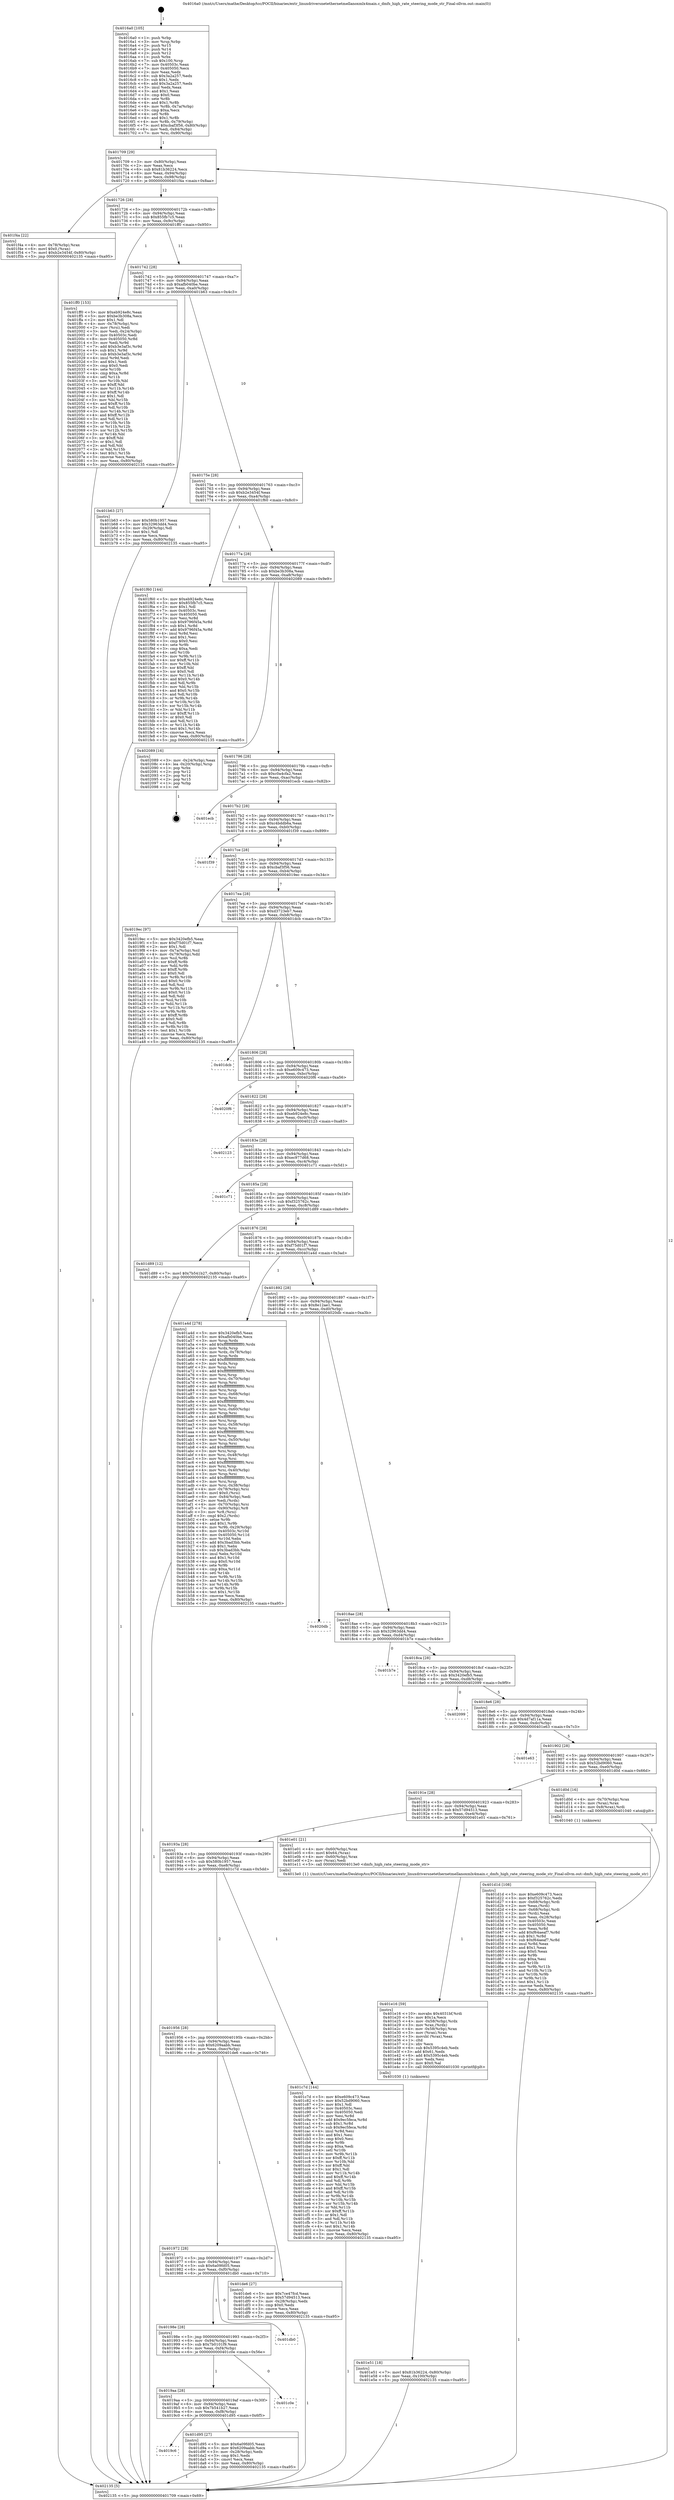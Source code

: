 digraph "0x4016a0" {
  label = "0x4016a0 (/mnt/c/Users/mathe/Desktop/tcc/POCII/binaries/extr_linuxdriversnetethernetmellanoxmlx4main.c_dmfs_high_rate_steering_mode_str_Final-ollvm.out::main(0))"
  labelloc = "t"
  node[shape=record]

  Entry [label="",width=0.3,height=0.3,shape=circle,fillcolor=black,style=filled]
  "0x401709" [label="{
     0x401709 [29]\l
     | [instrs]\l
     &nbsp;&nbsp;0x401709 \<+3\>: mov -0x80(%rbp),%eax\l
     &nbsp;&nbsp;0x40170c \<+2\>: mov %eax,%ecx\l
     &nbsp;&nbsp;0x40170e \<+6\>: sub $0x81b36224,%ecx\l
     &nbsp;&nbsp;0x401714 \<+6\>: mov %eax,-0x94(%rbp)\l
     &nbsp;&nbsp;0x40171a \<+6\>: mov %ecx,-0x98(%rbp)\l
     &nbsp;&nbsp;0x401720 \<+6\>: je 0000000000401f4a \<main+0x8aa\>\l
  }"]
  "0x401f4a" [label="{
     0x401f4a [22]\l
     | [instrs]\l
     &nbsp;&nbsp;0x401f4a \<+4\>: mov -0x78(%rbp),%rax\l
     &nbsp;&nbsp;0x401f4e \<+6\>: movl $0x0,(%rax)\l
     &nbsp;&nbsp;0x401f54 \<+7\>: movl $0xb2e3454f,-0x80(%rbp)\l
     &nbsp;&nbsp;0x401f5b \<+5\>: jmp 0000000000402135 \<main+0xa95\>\l
  }"]
  "0x401726" [label="{
     0x401726 [28]\l
     | [instrs]\l
     &nbsp;&nbsp;0x401726 \<+5\>: jmp 000000000040172b \<main+0x8b\>\l
     &nbsp;&nbsp;0x40172b \<+6\>: mov -0x94(%rbp),%eax\l
     &nbsp;&nbsp;0x401731 \<+5\>: sub $0x855fb7c5,%eax\l
     &nbsp;&nbsp;0x401736 \<+6\>: mov %eax,-0x9c(%rbp)\l
     &nbsp;&nbsp;0x40173c \<+6\>: je 0000000000401ff0 \<main+0x950\>\l
  }"]
  Exit [label="",width=0.3,height=0.3,shape=circle,fillcolor=black,style=filled,peripheries=2]
  "0x401ff0" [label="{
     0x401ff0 [153]\l
     | [instrs]\l
     &nbsp;&nbsp;0x401ff0 \<+5\>: mov $0xeb924e8c,%eax\l
     &nbsp;&nbsp;0x401ff5 \<+5\>: mov $0xbe3b308a,%ecx\l
     &nbsp;&nbsp;0x401ffa \<+2\>: mov $0x1,%dl\l
     &nbsp;&nbsp;0x401ffc \<+4\>: mov -0x78(%rbp),%rsi\l
     &nbsp;&nbsp;0x402000 \<+2\>: mov (%rsi),%edi\l
     &nbsp;&nbsp;0x402002 \<+3\>: mov %edi,-0x24(%rbp)\l
     &nbsp;&nbsp;0x402005 \<+7\>: mov 0x40503c,%edi\l
     &nbsp;&nbsp;0x40200c \<+8\>: mov 0x405050,%r8d\l
     &nbsp;&nbsp;0x402014 \<+3\>: mov %edi,%r9d\l
     &nbsp;&nbsp;0x402017 \<+7\>: add $0xb3e3af3c,%r9d\l
     &nbsp;&nbsp;0x40201e \<+4\>: sub $0x1,%r9d\l
     &nbsp;&nbsp;0x402022 \<+7\>: sub $0xb3e3af3c,%r9d\l
     &nbsp;&nbsp;0x402029 \<+4\>: imul %r9d,%edi\l
     &nbsp;&nbsp;0x40202d \<+3\>: and $0x1,%edi\l
     &nbsp;&nbsp;0x402030 \<+3\>: cmp $0x0,%edi\l
     &nbsp;&nbsp;0x402033 \<+4\>: sete %r10b\l
     &nbsp;&nbsp;0x402037 \<+4\>: cmp $0xa,%r8d\l
     &nbsp;&nbsp;0x40203b \<+4\>: setl %r11b\l
     &nbsp;&nbsp;0x40203f \<+3\>: mov %r10b,%bl\l
     &nbsp;&nbsp;0x402042 \<+3\>: xor $0xff,%bl\l
     &nbsp;&nbsp;0x402045 \<+3\>: mov %r11b,%r14b\l
     &nbsp;&nbsp;0x402048 \<+4\>: xor $0xff,%r14b\l
     &nbsp;&nbsp;0x40204c \<+3\>: xor $0x1,%dl\l
     &nbsp;&nbsp;0x40204f \<+3\>: mov %bl,%r15b\l
     &nbsp;&nbsp;0x402052 \<+4\>: and $0xff,%r15b\l
     &nbsp;&nbsp;0x402056 \<+3\>: and %dl,%r10b\l
     &nbsp;&nbsp;0x402059 \<+3\>: mov %r14b,%r12b\l
     &nbsp;&nbsp;0x40205c \<+4\>: and $0xff,%r12b\l
     &nbsp;&nbsp;0x402060 \<+3\>: and %dl,%r11b\l
     &nbsp;&nbsp;0x402063 \<+3\>: or %r10b,%r15b\l
     &nbsp;&nbsp;0x402066 \<+3\>: or %r11b,%r12b\l
     &nbsp;&nbsp;0x402069 \<+3\>: xor %r12b,%r15b\l
     &nbsp;&nbsp;0x40206c \<+3\>: or %r14b,%bl\l
     &nbsp;&nbsp;0x40206f \<+3\>: xor $0xff,%bl\l
     &nbsp;&nbsp;0x402072 \<+3\>: or $0x1,%dl\l
     &nbsp;&nbsp;0x402075 \<+2\>: and %dl,%bl\l
     &nbsp;&nbsp;0x402077 \<+3\>: or %bl,%r15b\l
     &nbsp;&nbsp;0x40207a \<+4\>: test $0x1,%r15b\l
     &nbsp;&nbsp;0x40207e \<+3\>: cmovne %ecx,%eax\l
     &nbsp;&nbsp;0x402081 \<+3\>: mov %eax,-0x80(%rbp)\l
     &nbsp;&nbsp;0x402084 \<+5\>: jmp 0000000000402135 \<main+0xa95\>\l
  }"]
  "0x401742" [label="{
     0x401742 [28]\l
     | [instrs]\l
     &nbsp;&nbsp;0x401742 \<+5\>: jmp 0000000000401747 \<main+0xa7\>\l
     &nbsp;&nbsp;0x401747 \<+6\>: mov -0x94(%rbp),%eax\l
     &nbsp;&nbsp;0x40174d \<+5\>: sub $0xafb040be,%eax\l
     &nbsp;&nbsp;0x401752 \<+6\>: mov %eax,-0xa0(%rbp)\l
     &nbsp;&nbsp;0x401758 \<+6\>: je 0000000000401b63 \<main+0x4c3\>\l
  }"]
  "0x401e51" [label="{
     0x401e51 [18]\l
     | [instrs]\l
     &nbsp;&nbsp;0x401e51 \<+7\>: movl $0x81b36224,-0x80(%rbp)\l
     &nbsp;&nbsp;0x401e58 \<+6\>: mov %eax,-0x100(%rbp)\l
     &nbsp;&nbsp;0x401e5e \<+5\>: jmp 0000000000402135 \<main+0xa95\>\l
  }"]
  "0x401b63" [label="{
     0x401b63 [27]\l
     | [instrs]\l
     &nbsp;&nbsp;0x401b63 \<+5\>: mov $0x580b1957,%eax\l
     &nbsp;&nbsp;0x401b68 \<+5\>: mov $0x32963dd4,%ecx\l
     &nbsp;&nbsp;0x401b6d \<+3\>: mov -0x29(%rbp),%dl\l
     &nbsp;&nbsp;0x401b70 \<+3\>: test $0x1,%dl\l
     &nbsp;&nbsp;0x401b73 \<+3\>: cmovne %ecx,%eax\l
     &nbsp;&nbsp;0x401b76 \<+3\>: mov %eax,-0x80(%rbp)\l
     &nbsp;&nbsp;0x401b79 \<+5\>: jmp 0000000000402135 \<main+0xa95\>\l
  }"]
  "0x40175e" [label="{
     0x40175e [28]\l
     | [instrs]\l
     &nbsp;&nbsp;0x40175e \<+5\>: jmp 0000000000401763 \<main+0xc3\>\l
     &nbsp;&nbsp;0x401763 \<+6\>: mov -0x94(%rbp),%eax\l
     &nbsp;&nbsp;0x401769 \<+5\>: sub $0xb2e3454f,%eax\l
     &nbsp;&nbsp;0x40176e \<+6\>: mov %eax,-0xa4(%rbp)\l
     &nbsp;&nbsp;0x401774 \<+6\>: je 0000000000401f60 \<main+0x8c0\>\l
  }"]
  "0x401e16" [label="{
     0x401e16 [59]\l
     | [instrs]\l
     &nbsp;&nbsp;0x401e16 \<+10\>: movabs $0x4031bf,%rdi\l
     &nbsp;&nbsp;0x401e20 \<+5\>: mov $0x1a,%ecx\l
     &nbsp;&nbsp;0x401e25 \<+4\>: mov -0x58(%rbp),%rdx\l
     &nbsp;&nbsp;0x401e29 \<+3\>: mov %rax,(%rdx)\l
     &nbsp;&nbsp;0x401e2c \<+4\>: mov -0x58(%rbp),%rax\l
     &nbsp;&nbsp;0x401e30 \<+3\>: mov (%rax),%rax\l
     &nbsp;&nbsp;0x401e33 \<+3\>: movsbl (%rax),%eax\l
     &nbsp;&nbsp;0x401e36 \<+1\>: cltd\l
     &nbsp;&nbsp;0x401e37 \<+2\>: idiv %ecx\l
     &nbsp;&nbsp;0x401e39 \<+6\>: sub $0x5395c4eb,%edx\l
     &nbsp;&nbsp;0x401e3f \<+3\>: add $0x61,%edx\l
     &nbsp;&nbsp;0x401e42 \<+6\>: add $0x5395c4eb,%edx\l
     &nbsp;&nbsp;0x401e48 \<+2\>: mov %edx,%esi\l
     &nbsp;&nbsp;0x401e4a \<+2\>: mov $0x0,%al\l
     &nbsp;&nbsp;0x401e4c \<+5\>: call 0000000000401030 \<printf@plt\>\l
     | [calls]\l
     &nbsp;&nbsp;0x401030 \{1\} (unknown)\l
  }"]
  "0x401f60" [label="{
     0x401f60 [144]\l
     | [instrs]\l
     &nbsp;&nbsp;0x401f60 \<+5\>: mov $0xeb924e8c,%eax\l
     &nbsp;&nbsp;0x401f65 \<+5\>: mov $0x855fb7c5,%ecx\l
     &nbsp;&nbsp;0x401f6a \<+2\>: mov $0x1,%dl\l
     &nbsp;&nbsp;0x401f6c \<+7\>: mov 0x40503c,%esi\l
     &nbsp;&nbsp;0x401f73 \<+7\>: mov 0x405050,%edi\l
     &nbsp;&nbsp;0x401f7a \<+3\>: mov %esi,%r8d\l
     &nbsp;&nbsp;0x401f7d \<+7\>: sub $0x9796f45a,%r8d\l
     &nbsp;&nbsp;0x401f84 \<+4\>: sub $0x1,%r8d\l
     &nbsp;&nbsp;0x401f88 \<+7\>: add $0x9796f45a,%r8d\l
     &nbsp;&nbsp;0x401f8f \<+4\>: imul %r8d,%esi\l
     &nbsp;&nbsp;0x401f93 \<+3\>: and $0x1,%esi\l
     &nbsp;&nbsp;0x401f96 \<+3\>: cmp $0x0,%esi\l
     &nbsp;&nbsp;0x401f99 \<+4\>: sete %r9b\l
     &nbsp;&nbsp;0x401f9d \<+3\>: cmp $0xa,%edi\l
     &nbsp;&nbsp;0x401fa0 \<+4\>: setl %r10b\l
     &nbsp;&nbsp;0x401fa4 \<+3\>: mov %r9b,%r11b\l
     &nbsp;&nbsp;0x401fa7 \<+4\>: xor $0xff,%r11b\l
     &nbsp;&nbsp;0x401fab \<+3\>: mov %r10b,%bl\l
     &nbsp;&nbsp;0x401fae \<+3\>: xor $0xff,%bl\l
     &nbsp;&nbsp;0x401fb1 \<+3\>: xor $0x0,%dl\l
     &nbsp;&nbsp;0x401fb4 \<+3\>: mov %r11b,%r14b\l
     &nbsp;&nbsp;0x401fb7 \<+4\>: and $0x0,%r14b\l
     &nbsp;&nbsp;0x401fbb \<+3\>: and %dl,%r9b\l
     &nbsp;&nbsp;0x401fbe \<+3\>: mov %bl,%r15b\l
     &nbsp;&nbsp;0x401fc1 \<+4\>: and $0x0,%r15b\l
     &nbsp;&nbsp;0x401fc5 \<+3\>: and %dl,%r10b\l
     &nbsp;&nbsp;0x401fc8 \<+3\>: or %r9b,%r14b\l
     &nbsp;&nbsp;0x401fcb \<+3\>: or %r10b,%r15b\l
     &nbsp;&nbsp;0x401fce \<+3\>: xor %r15b,%r14b\l
     &nbsp;&nbsp;0x401fd1 \<+3\>: or %bl,%r11b\l
     &nbsp;&nbsp;0x401fd4 \<+4\>: xor $0xff,%r11b\l
     &nbsp;&nbsp;0x401fd8 \<+3\>: or $0x0,%dl\l
     &nbsp;&nbsp;0x401fdb \<+3\>: and %dl,%r11b\l
     &nbsp;&nbsp;0x401fde \<+3\>: or %r11b,%r14b\l
     &nbsp;&nbsp;0x401fe1 \<+4\>: test $0x1,%r14b\l
     &nbsp;&nbsp;0x401fe5 \<+3\>: cmovne %ecx,%eax\l
     &nbsp;&nbsp;0x401fe8 \<+3\>: mov %eax,-0x80(%rbp)\l
     &nbsp;&nbsp;0x401feb \<+5\>: jmp 0000000000402135 \<main+0xa95\>\l
  }"]
  "0x40177a" [label="{
     0x40177a [28]\l
     | [instrs]\l
     &nbsp;&nbsp;0x40177a \<+5\>: jmp 000000000040177f \<main+0xdf\>\l
     &nbsp;&nbsp;0x40177f \<+6\>: mov -0x94(%rbp),%eax\l
     &nbsp;&nbsp;0x401785 \<+5\>: sub $0xbe3b308a,%eax\l
     &nbsp;&nbsp;0x40178a \<+6\>: mov %eax,-0xa8(%rbp)\l
     &nbsp;&nbsp;0x401790 \<+6\>: je 0000000000402089 \<main+0x9e9\>\l
  }"]
  "0x4019c6" [label="{
     0x4019c6\l
  }", style=dashed]
  "0x402089" [label="{
     0x402089 [16]\l
     | [instrs]\l
     &nbsp;&nbsp;0x402089 \<+3\>: mov -0x24(%rbp),%eax\l
     &nbsp;&nbsp;0x40208c \<+4\>: lea -0x20(%rbp),%rsp\l
     &nbsp;&nbsp;0x402090 \<+1\>: pop %rbx\l
     &nbsp;&nbsp;0x402091 \<+2\>: pop %r12\l
     &nbsp;&nbsp;0x402093 \<+2\>: pop %r14\l
     &nbsp;&nbsp;0x402095 \<+2\>: pop %r15\l
     &nbsp;&nbsp;0x402097 \<+1\>: pop %rbp\l
     &nbsp;&nbsp;0x402098 \<+1\>: ret\l
  }"]
  "0x401796" [label="{
     0x401796 [28]\l
     | [instrs]\l
     &nbsp;&nbsp;0x401796 \<+5\>: jmp 000000000040179b \<main+0xfb\>\l
     &nbsp;&nbsp;0x40179b \<+6\>: mov -0x94(%rbp),%eax\l
     &nbsp;&nbsp;0x4017a1 \<+5\>: sub $0xc0a4cfa2,%eax\l
     &nbsp;&nbsp;0x4017a6 \<+6\>: mov %eax,-0xac(%rbp)\l
     &nbsp;&nbsp;0x4017ac \<+6\>: je 0000000000401ecb \<main+0x82b\>\l
  }"]
  "0x401d95" [label="{
     0x401d95 [27]\l
     | [instrs]\l
     &nbsp;&nbsp;0x401d95 \<+5\>: mov $0x6a09fd05,%eax\l
     &nbsp;&nbsp;0x401d9a \<+5\>: mov $0x6209aabb,%ecx\l
     &nbsp;&nbsp;0x401d9f \<+3\>: mov -0x28(%rbp),%edx\l
     &nbsp;&nbsp;0x401da2 \<+3\>: cmp $0x1,%edx\l
     &nbsp;&nbsp;0x401da5 \<+3\>: cmovl %ecx,%eax\l
     &nbsp;&nbsp;0x401da8 \<+3\>: mov %eax,-0x80(%rbp)\l
     &nbsp;&nbsp;0x401dab \<+5\>: jmp 0000000000402135 \<main+0xa95\>\l
  }"]
  "0x401ecb" [label="{
     0x401ecb\l
  }", style=dashed]
  "0x4017b2" [label="{
     0x4017b2 [28]\l
     | [instrs]\l
     &nbsp;&nbsp;0x4017b2 \<+5\>: jmp 00000000004017b7 \<main+0x117\>\l
     &nbsp;&nbsp;0x4017b7 \<+6\>: mov -0x94(%rbp),%eax\l
     &nbsp;&nbsp;0x4017bd \<+5\>: sub $0xc4bddb6a,%eax\l
     &nbsp;&nbsp;0x4017c2 \<+6\>: mov %eax,-0xb0(%rbp)\l
     &nbsp;&nbsp;0x4017c8 \<+6\>: je 0000000000401f39 \<main+0x899\>\l
  }"]
  "0x4019aa" [label="{
     0x4019aa [28]\l
     | [instrs]\l
     &nbsp;&nbsp;0x4019aa \<+5\>: jmp 00000000004019af \<main+0x30f\>\l
     &nbsp;&nbsp;0x4019af \<+6\>: mov -0x94(%rbp),%eax\l
     &nbsp;&nbsp;0x4019b5 \<+5\>: sub $0x7b541b27,%eax\l
     &nbsp;&nbsp;0x4019ba \<+6\>: mov %eax,-0xf8(%rbp)\l
     &nbsp;&nbsp;0x4019c0 \<+6\>: je 0000000000401d95 \<main+0x6f5\>\l
  }"]
  "0x401f39" [label="{
     0x401f39\l
  }", style=dashed]
  "0x4017ce" [label="{
     0x4017ce [28]\l
     | [instrs]\l
     &nbsp;&nbsp;0x4017ce \<+5\>: jmp 00000000004017d3 \<main+0x133\>\l
     &nbsp;&nbsp;0x4017d3 \<+6\>: mov -0x94(%rbp),%eax\l
     &nbsp;&nbsp;0x4017d9 \<+5\>: sub $0xcbaf3f56,%eax\l
     &nbsp;&nbsp;0x4017de \<+6\>: mov %eax,-0xb4(%rbp)\l
     &nbsp;&nbsp;0x4017e4 \<+6\>: je 00000000004019ec \<main+0x34c\>\l
  }"]
  "0x401c0e" [label="{
     0x401c0e\l
  }", style=dashed]
  "0x4019ec" [label="{
     0x4019ec [97]\l
     | [instrs]\l
     &nbsp;&nbsp;0x4019ec \<+5\>: mov $0x3420efb5,%eax\l
     &nbsp;&nbsp;0x4019f1 \<+5\>: mov $0xf75d01f7,%ecx\l
     &nbsp;&nbsp;0x4019f6 \<+2\>: mov $0x1,%dl\l
     &nbsp;&nbsp;0x4019f8 \<+4\>: mov -0x7a(%rbp),%sil\l
     &nbsp;&nbsp;0x4019fc \<+4\>: mov -0x79(%rbp),%dil\l
     &nbsp;&nbsp;0x401a00 \<+3\>: mov %sil,%r8b\l
     &nbsp;&nbsp;0x401a03 \<+4\>: xor $0xff,%r8b\l
     &nbsp;&nbsp;0x401a07 \<+3\>: mov %dil,%r9b\l
     &nbsp;&nbsp;0x401a0a \<+4\>: xor $0xff,%r9b\l
     &nbsp;&nbsp;0x401a0e \<+3\>: xor $0x0,%dl\l
     &nbsp;&nbsp;0x401a11 \<+3\>: mov %r8b,%r10b\l
     &nbsp;&nbsp;0x401a14 \<+4\>: and $0x0,%r10b\l
     &nbsp;&nbsp;0x401a18 \<+3\>: and %dl,%sil\l
     &nbsp;&nbsp;0x401a1b \<+3\>: mov %r9b,%r11b\l
     &nbsp;&nbsp;0x401a1e \<+4\>: and $0x0,%r11b\l
     &nbsp;&nbsp;0x401a22 \<+3\>: and %dl,%dil\l
     &nbsp;&nbsp;0x401a25 \<+3\>: or %sil,%r10b\l
     &nbsp;&nbsp;0x401a28 \<+3\>: or %dil,%r11b\l
     &nbsp;&nbsp;0x401a2b \<+3\>: xor %r11b,%r10b\l
     &nbsp;&nbsp;0x401a2e \<+3\>: or %r9b,%r8b\l
     &nbsp;&nbsp;0x401a31 \<+4\>: xor $0xff,%r8b\l
     &nbsp;&nbsp;0x401a35 \<+3\>: or $0x0,%dl\l
     &nbsp;&nbsp;0x401a38 \<+3\>: and %dl,%r8b\l
     &nbsp;&nbsp;0x401a3b \<+3\>: or %r8b,%r10b\l
     &nbsp;&nbsp;0x401a3e \<+4\>: test $0x1,%r10b\l
     &nbsp;&nbsp;0x401a42 \<+3\>: cmovne %ecx,%eax\l
     &nbsp;&nbsp;0x401a45 \<+3\>: mov %eax,-0x80(%rbp)\l
     &nbsp;&nbsp;0x401a48 \<+5\>: jmp 0000000000402135 \<main+0xa95\>\l
  }"]
  "0x4017ea" [label="{
     0x4017ea [28]\l
     | [instrs]\l
     &nbsp;&nbsp;0x4017ea \<+5\>: jmp 00000000004017ef \<main+0x14f\>\l
     &nbsp;&nbsp;0x4017ef \<+6\>: mov -0x94(%rbp),%eax\l
     &nbsp;&nbsp;0x4017f5 \<+5\>: sub $0xd3723eb7,%eax\l
     &nbsp;&nbsp;0x4017fa \<+6\>: mov %eax,-0xb8(%rbp)\l
     &nbsp;&nbsp;0x401800 \<+6\>: je 0000000000401dcb \<main+0x72b\>\l
  }"]
  "0x402135" [label="{
     0x402135 [5]\l
     | [instrs]\l
     &nbsp;&nbsp;0x402135 \<+5\>: jmp 0000000000401709 \<main+0x69\>\l
  }"]
  "0x4016a0" [label="{
     0x4016a0 [105]\l
     | [instrs]\l
     &nbsp;&nbsp;0x4016a0 \<+1\>: push %rbp\l
     &nbsp;&nbsp;0x4016a1 \<+3\>: mov %rsp,%rbp\l
     &nbsp;&nbsp;0x4016a4 \<+2\>: push %r15\l
     &nbsp;&nbsp;0x4016a6 \<+2\>: push %r14\l
     &nbsp;&nbsp;0x4016a8 \<+2\>: push %r12\l
     &nbsp;&nbsp;0x4016aa \<+1\>: push %rbx\l
     &nbsp;&nbsp;0x4016ab \<+7\>: sub $0x100,%rsp\l
     &nbsp;&nbsp;0x4016b2 \<+7\>: mov 0x40503c,%eax\l
     &nbsp;&nbsp;0x4016b9 \<+7\>: mov 0x405050,%ecx\l
     &nbsp;&nbsp;0x4016c0 \<+2\>: mov %eax,%edx\l
     &nbsp;&nbsp;0x4016c2 \<+6\>: sub $0x3a2a257,%edx\l
     &nbsp;&nbsp;0x4016c8 \<+3\>: sub $0x1,%edx\l
     &nbsp;&nbsp;0x4016cb \<+6\>: add $0x3a2a257,%edx\l
     &nbsp;&nbsp;0x4016d1 \<+3\>: imul %edx,%eax\l
     &nbsp;&nbsp;0x4016d4 \<+3\>: and $0x1,%eax\l
     &nbsp;&nbsp;0x4016d7 \<+3\>: cmp $0x0,%eax\l
     &nbsp;&nbsp;0x4016da \<+4\>: sete %r8b\l
     &nbsp;&nbsp;0x4016de \<+4\>: and $0x1,%r8b\l
     &nbsp;&nbsp;0x4016e2 \<+4\>: mov %r8b,-0x7a(%rbp)\l
     &nbsp;&nbsp;0x4016e6 \<+3\>: cmp $0xa,%ecx\l
     &nbsp;&nbsp;0x4016e9 \<+4\>: setl %r8b\l
     &nbsp;&nbsp;0x4016ed \<+4\>: and $0x1,%r8b\l
     &nbsp;&nbsp;0x4016f1 \<+4\>: mov %r8b,-0x79(%rbp)\l
     &nbsp;&nbsp;0x4016f5 \<+7\>: movl $0xcbaf3f56,-0x80(%rbp)\l
     &nbsp;&nbsp;0x4016fc \<+6\>: mov %edi,-0x84(%rbp)\l
     &nbsp;&nbsp;0x401702 \<+7\>: mov %rsi,-0x90(%rbp)\l
  }"]
  "0x40198e" [label="{
     0x40198e [28]\l
     | [instrs]\l
     &nbsp;&nbsp;0x40198e \<+5\>: jmp 0000000000401993 \<main+0x2f3\>\l
     &nbsp;&nbsp;0x401993 \<+6\>: mov -0x94(%rbp),%eax\l
     &nbsp;&nbsp;0x401999 \<+5\>: sub $0x7b0101f9,%eax\l
     &nbsp;&nbsp;0x40199e \<+6\>: mov %eax,-0xf4(%rbp)\l
     &nbsp;&nbsp;0x4019a4 \<+6\>: je 0000000000401c0e \<main+0x56e\>\l
  }"]
  "0x401dcb" [label="{
     0x401dcb\l
  }", style=dashed]
  "0x401806" [label="{
     0x401806 [28]\l
     | [instrs]\l
     &nbsp;&nbsp;0x401806 \<+5\>: jmp 000000000040180b \<main+0x16b\>\l
     &nbsp;&nbsp;0x40180b \<+6\>: mov -0x94(%rbp),%eax\l
     &nbsp;&nbsp;0x401811 \<+5\>: sub $0xe609c473,%eax\l
     &nbsp;&nbsp;0x401816 \<+6\>: mov %eax,-0xbc(%rbp)\l
     &nbsp;&nbsp;0x40181c \<+6\>: je 00000000004020f6 \<main+0xa56\>\l
  }"]
  "0x401db0" [label="{
     0x401db0\l
  }", style=dashed]
  "0x4020f6" [label="{
     0x4020f6\l
  }", style=dashed]
  "0x401822" [label="{
     0x401822 [28]\l
     | [instrs]\l
     &nbsp;&nbsp;0x401822 \<+5\>: jmp 0000000000401827 \<main+0x187\>\l
     &nbsp;&nbsp;0x401827 \<+6\>: mov -0x94(%rbp),%eax\l
     &nbsp;&nbsp;0x40182d \<+5\>: sub $0xeb924e8c,%eax\l
     &nbsp;&nbsp;0x401832 \<+6\>: mov %eax,-0xc0(%rbp)\l
     &nbsp;&nbsp;0x401838 \<+6\>: je 0000000000402123 \<main+0xa83\>\l
  }"]
  "0x401972" [label="{
     0x401972 [28]\l
     | [instrs]\l
     &nbsp;&nbsp;0x401972 \<+5\>: jmp 0000000000401977 \<main+0x2d7\>\l
     &nbsp;&nbsp;0x401977 \<+6\>: mov -0x94(%rbp),%eax\l
     &nbsp;&nbsp;0x40197d \<+5\>: sub $0x6a09fd05,%eax\l
     &nbsp;&nbsp;0x401982 \<+6\>: mov %eax,-0xf0(%rbp)\l
     &nbsp;&nbsp;0x401988 \<+6\>: je 0000000000401db0 \<main+0x710\>\l
  }"]
  "0x402123" [label="{
     0x402123\l
  }", style=dashed]
  "0x40183e" [label="{
     0x40183e [28]\l
     | [instrs]\l
     &nbsp;&nbsp;0x40183e \<+5\>: jmp 0000000000401843 \<main+0x1a3\>\l
     &nbsp;&nbsp;0x401843 \<+6\>: mov -0x94(%rbp),%eax\l
     &nbsp;&nbsp;0x401849 \<+5\>: sub $0xec977d68,%eax\l
     &nbsp;&nbsp;0x40184e \<+6\>: mov %eax,-0xc4(%rbp)\l
     &nbsp;&nbsp;0x401854 \<+6\>: je 0000000000401c71 \<main+0x5d1\>\l
  }"]
  "0x401de6" [label="{
     0x401de6 [27]\l
     | [instrs]\l
     &nbsp;&nbsp;0x401de6 \<+5\>: mov $0x7ce47fcd,%eax\l
     &nbsp;&nbsp;0x401deb \<+5\>: mov $0x57d94513,%ecx\l
     &nbsp;&nbsp;0x401df0 \<+3\>: mov -0x28(%rbp),%edx\l
     &nbsp;&nbsp;0x401df3 \<+3\>: cmp $0x0,%edx\l
     &nbsp;&nbsp;0x401df6 \<+3\>: cmove %ecx,%eax\l
     &nbsp;&nbsp;0x401df9 \<+3\>: mov %eax,-0x80(%rbp)\l
     &nbsp;&nbsp;0x401dfc \<+5\>: jmp 0000000000402135 \<main+0xa95\>\l
  }"]
  "0x401c71" [label="{
     0x401c71\l
  }", style=dashed]
  "0x40185a" [label="{
     0x40185a [28]\l
     | [instrs]\l
     &nbsp;&nbsp;0x40185a \<+5\>: jmp 000000000040185f \<main+0x1bf\>\l
     &nbsp;&nbsp;0x40185f \<+6\>: mov -0x94(%rbp),%eax\l
     &nbsp;&nbsp;0x401865 \<+5\>: sub $0xf325762c,%eax\l
     &nbsp;&nbsp;0x40186a \<+6\>: mov %eax,-0xc8(%rbp)\l
     &nbsp;&nbsp;0x401870 \<+6\>: je 0000000000401d89 \<main+0x6e9\>\l
  }"]
  "0x401d1d" [label="{
     0x401d1d [108]\l
     | [instrs]\l
     &nbsp;&nbsp;0x401d1d \<+5\>: mov $0xe609c473,%ecx\l
     &nbsp;&nbsp;0x401d22 \<+5\>: mov $0xf325762c,%edx\l
     &nbsp;&nbsp;0x401d27 \<+4\>: mov -0x68(%rbp),%rdi\l
     &nbsp;&nbsp;0x401d2b \<+2\>: mov %eax,(%rdi)\l
     &nbsp;&nbsp;0x401d2d \<+4\>: mov -0x68(%rbp),%rdi\l
     &nbsp;&nbsp;0x401d31 \<+2\>: mov (%rdi),%eax\l
     &nbsp;&nbsp;0x401d33 \<+3\>: mov %eax,-0x28(%rbp)\l
     &nbsp;&nbsp;0x401d36 \<+7\>: mov 0x40503c,%eax\l
     &nbsp;&nbsp;0x401d3d \<+7\>: mov 0x405050,%esi\l
     &nbsp;&nbsp;0x401d44 \<+3\>: mov %eax,%r8d\l
     &nbsp;&nbsp;0x401d47 \<+7\>: add $0xf64aeaf7,%r8d\l
     &nbsp;&nbsp;0x401d4e \<+4\>: sub $0x1,%r8d\l
     &nbsp;&nbsp;0x401d52 \<+7\>: sub $0xf64aeaf7,%r8d\l
     &nbsp;&nbsp;0x401d59 \<+4\>: imul %r8d,%eax\l
     &nbsp;&nbsp;0x401d5d \<+3\>: and $0x1,%eax\l
     &nbsp;&nbsp;0x401d60 \<+3\>: cmp $0x0,%eax\l
     &nbsp;&nbsp;0x401d63 \<+4\>: sete %r9b\l
     &nbsp;&nbsp;0x401d67 \<+3\>: cmp $0xa,%esi\l
     &nbsp;&nbsp;0x401d6a \<+4\>: setl %r10b\l
     &nbsp;&nbsp;0x401d6e \<+3\>: mov %r9b,%r11b\l
     &nbsp;&nbsp;0x401d71 \<+3\>: and %r10b,%r11b\l
     &nbsp;&nbsp;0x401d74 \<+3\>: xor %r10b,%r9b\l
     &nbsp;&nbsp;0x401d77 \<+3\>: or %r9b,%r11b\l
     &nbsp;&nbsp;0x401d7a \<+4\>: test $0x1,%r11b\l
     &nbsp;&nbsp;0x401d7e \<+3\>: cmovne %edx,%ecx\l
     &nbsp;&nbsp;0x401d81 \<+3\>: mov %ecx,-0x80(%rbp)\l
     &nbsp;&nbsp;0x401d84 \<+5\>: jmp 0000000000402135 \<main+0xa95\>\l
  }"]
  "0x401d89" [label="{
     0x401d89 [12]\l
     | [instrs]\l
     &nbsp;&nbsp;0x401d89 \<+7\>: movl $0x7b541b27,-0x80(%rbp)\l
     &nbsp;&nbsp;0x401d90 \<+5\>: jmp 0000000000402135 \<main+0xa95\>\l
  }"]
  "0x401876" [label="{
     0x401876 [28]\l
     | [instrs]\l
     &nbsp;&nbsp;0x401876 \<+5\>: jmp 000000000040187b \<main+0x1db\>\l
     &nbsp;&nbsp;0x40187b \<+6\>: mov -0x94(%rbp),%eax\l
     &nbsp;&nbsp;0x401881 \<+5\>: sub $0xf75d01f7,%eax\l
     &nbsp;&nbsp;0x401886 \<+6\>: mov %eax,-0xcc(%rbp)\l
     &nbsp;&nbsp;0x40188c \<+6\>: je 0000000000401a4d \<main+0x3ad\>\l
  }"]
  "0x401956" [label="{
     0x401956 [28]\l
     | [instrs]\l
     &nbsp;&nbsp;0x401956 \<+5\>: jmp 000000000040195b \<main+0x2bb\>\l
     &nbsp;&nbsp;0x40195b \<+6\>: mov -0x94(%rbp),%eax\l
     &nbsp;&nbsp;0x401961 \<+5\>: sub $0x6209aabb,%eax\l
     &nbsp;&nbsp;0x401966 \<+6\>: mov %eax,-0xec(%rbp)\l
     &nbsp;&nbsp;0x40196c \<+6\>: je 0000000000401de6 \<main+0x746\>\l
  }"]
  "0x401a4d" [label="{
     0x401a4d [278]\l
     | [instrs]\l
     &nbsp;&nbsp;0x401a4d \<+5\>: mov $0x3420efb5,%eax\l
     &nbsp;&nbsp;0x401a52 \<+5\>: mov $0xafb040be,%ecx\l
     &nbsp;&nbsp;0x401a57 \<+3\>: mov %rsp,%rdx\l
     &nbsp;&nbsp;0x401a5a \<+4\>: add $0xfffffffffffffff0,%rdx\l
     &nbsp;&nbsp;0x401a5e \<+3\>: mov %rdx,%rsp\l
     &nbsp;&nbsp;0x401a61 \<+4\>: mov %rdx,-0x78(%rbp)\l
     &nbsp;&nbsp;0x401a65 \<+3\>: mov %rsp,%rdx\l
     &nbsp;&nbsp;0x401a68 \<+4\>: add $0xfffffffffffffff0,%rdx\l
     &nbsp;&nbsp;0x401a6c \<+3\>: mov %rdx,%rsp\l
     &nbsp;&nbsp;0x401a6f \<+3\>: mov %rsp,%rsi\l
     &nbsp;&nbsp;0x401a72 \<+4\>: add $0xfffffffffffffff0,%rsi\l
     &nbsp;&nbsp;0x401a76 \<+3\>: mov %rsi,%rsp\l
     &nbsp;&nbsp;0x401a79 \<+4\>: mov %rsi,-0x70(%rbp)\l
     &nbsp;&nbsp;0x401a7d \<+3\>: mov %rsp,%rsi\l
     &nbsp;&nbsp;0x401a80 \<+4\>: add $0xfffffffffffffff0,%rsi\l
     &nbsp;&nbsp;0x401a84 \<+3\>: mov %rsi,%rsp\l
     &nbsp;&nbsp;0x401a87 \<+4\>: mov %rsi,-0x68(%rbp)\l
     &nbsp;&nbsp;0x401a8b \<+3\>: mov %rsp,%rsi\l
     &nbsp;&nbsp;0x401a8e \<+4\>: add $0xfffffffffffffff0,%rsi\l
     &nbsp;&nbsp;0x401a92 \<+3\>: mov %rsi,%rsp\l
     &nbsp;&nbsp;0x401a95 \<+4\>: mov %rsi,-0x60(%rbp)\l
     &nbsp;&nbsp;0x401a99 \<+3\>: mov %rsp,%rsi\l
     &nbsp;&nbsp;0x401a9c \<+4\>: add $0xfffffffffffffff0,%rsi\l
     &nbsp;&nbsp;0x401aa0 \<+3\>: mov %rsi,%rsp\l
     &nbsp;&nbsp;0x401aa3 \<+4\>: mov %rsi,-0x58(%rbp)\l
     &nbsp;&nbsp;0x401aa7 \<+3\>: mov %rsp,%rsi\l
     &nbsp;&nbsp;0x401aaa \<+4\>: add $0xfffffffffffffff0,%rsi\l
     &nbsp;&nbsp;0x401aae \<+3\>: mov %rsi,%rsp\l
     &nbsp;&nbsp;0x401ab1 \<+4\>: mov %rsi,-0x50(%rbp)\l
     &nbsp;&nbsp;0x401ab5 \<+3\>: mov %rsp,%rsi\l
     &nbsp;&nbsp;0x401ab8 \<+4\>: add $0xfffffffffffffff0,%rsi\l
     &nbsp;&nbsp;0x401abc \<+3\>: mov %rsi,%rsp\l
     &nbsp;&nbsp;0x401abf \<+4\>: mov %rsi,-0x48(%rbp)\l
     &nbsp;&nbsp;0x401ac3 \<+3\>: mov %rsp,%rsi\l
     &nbsp;&nbsp;0x401ac6 \<+4\>: add $0xfffffffffffffff0,%rsi\l
     &nbsp;&nbsp;0x401aca \<+3\>: mov %rsi,%rsp\l
     &nbsp;&nbsp;0x401acd \<+4\>: mov %rsi,-0x40(%rbp)\l
     &nbsp;&nbsp;0x401ad1 \<+3\>: mov %rsp,%rsi\l
     &nbsp;&nbsp;0x401ad4 \<+4\>: add $0xfffffffffffffff0,%rsi\l
     &nbsp;&nbsp;0x401ad8 \<+3\>: mov %rsi,%rsp\l
     &nbsp;&nbsp;0x401adb \<+4\>: mov %rsi,-0x38(%rbp)\l
     &nbsp;&nbsp;0x401adf \<+4\>: mov -0x78(%rbp),%rsi\l
     &nbsp;&nbsp;0x401ae3 \<+6\>: movl $0x0,(%rsi)\l
     &nbsp;&nbsp;0x401ae9 \<+6\>: mov -0x84(%rbp),%edi\l
     &nbsp;&nbsp;0x401aef \<+2\>: mov %edi,(%rdx)\l
     &nbsp;&nbsp;0x401af1 \<+4\>: mov -0x70(%rbp),%rsi\l
     &nbsp;&nbsp;0x401af5 \<+7\>: mov -0x90(%rbp),%r8\l
     &nbsp;&nbsp;0x401afc \<+3\>: mov %r8,(%rsi)\l
     &nbsp;&nbsp;0x401aff \<+3\>: cmpl $0x2,(%rdx)\l
     &nbsp;&nbsp;0x401b02 \<+4\>: setne %r9b\l
     &nbsp;&nbsp;0x401b06 \<+4\>: and $0x1,%r9b\l
     &nbsp;&nbsp;0x401b0a \<+4\>: mov %r9b,-0x29(%rbp)\l
     &nbsp;&nbsp;0x401b0e \<+8\>: mov 0x40503c,%r10d\l
     &nbsp;&nbsp;0x401b16 \<+8\>: mov 0x405050,%r11d\l
     &nbsp;&nbsp;0x401b1e \<+3\>: mov %r10d,%ebx\l
     &nbsp;&nbsp;0x401b21 \<+6\>: add $0x3bad3bb,%ebx\l
     &nbsp;&nbsp;0x401b27 \<+3\>: sub $0x1,%ebx\l
     &nbsp;&nbsp;0x401b2a \<+6\>: sub $0x3bad3bb,%ebx\l
     &nbsp;&nbsp;0x401b30 \<+4\>: imul %ebx,%r10d\l
     &nbsp;&nbsp;0x401b34 \<+4\>: and $0x1,%r10d\l
     &nbsp;&nbsp;0x401b38 \<+4\>: cmp $0x0,%r10d\l
     &nbsp;&nbsp;0x401b3c \<+4\>: sete %r9b\l
     &nbsp;&nbsp;0x401b40 \<+4\>: cmp $0xa,%r11d\l
     &nbsp;&nbsp;0x401b44 \<+4\>: setl %r14b\l
     &nbsp;&nbsp;0x401b48 \<+3\>: mov %r9b,%r15b\l
     &nbsp;&nbsp;0x401b4b \<+3\>: and %r14b,%r15b\l
     &nbsp;&nbsp;0x401b4e \<+3\>: xor %r14b,%r9b\l
     &nbsp;&nbsp;0x401b51 \<+3\>: or %r9b,%r15b\l
     &nbsp;&nbsp;0x401b54 \<+4\>: test $0x1,%r15b\l
     &nbsp;&nbsp;0x401b58 \<+3\>: cmovne %ecx,%eax\l
     &nbsp;&nbsp;0x401b5b \<+3\>: mov %eax,-0x80(%rbp)\l
     &nbsp;&nbsp;0x401b5e \<+5\>: jmp 0000000000402135 \<main+0xa95\>\l
  }"]
  "0x401892" [label="{
     0x401892 [28]\l
     | [instrs]\l
     &nbsp;&nbsp;0x401892 \<+5\>: jmp 0000000000401897 \<main+0x1f7\>\l
     &nbsp;&nbsp;0x401897 \<+6\>: mov -0x94(%rbp),%eax\l
     &nbsp;&nbsp;0x40189d \<+5\>: sub $0x8e12ae1,%eax\l
     &nbsp;&nbsp;0x4018a2 \<+6\>: mov %eax,-0xd0(%rbp)\l
     &nbsp;&nbsp;0x4018a8 \<+6\>: je 00000000004020db \<main+0xa3b\>\l
  }"]
  "0x401c7d" [label="{
     0x401c7d [144]\l
     | [instrs]\l
     &nbsp;&nbsp;0x401c7d \<+5\>: mov $0xe609c473,%eax\l
     &nbsp;&nbsp;0x401c82 \<+5\>: mov $0x52bd9060,%ecx\l
     &nbsp;&nbsp;0x401c87 \<+2\>: mov $0x1,%dl\l
     &nbsp;&nbsp;0x401c89 \<+7\>: mov 0x40503c,%esi\l
     &nbsp;&nbsp;0x401c90 \<+7\>: mov 0x405050,%edi\l
     &nbsp;&nbsp;0x401c97 \<+3\>: mov %esi,%r8d\l
     &nbsp;&nbsp;0x401c9a \<+7\>: add $0x9ec5feca,%r8d\l
     &nbsp;&nbsp;0x401ca1 \<+4\>: sub $0x1,%r8d\l
     &nbsp;&nbsp;0x401ca5 \<+7\>: sub $0x9ec5feca,%r8d\l
     &nbsp;&nbsp;0x401cac \<+4\>: imul %r8d,%esi\l
     &nbsp;&nbsp;0x401cb0 \<+3\>: and $0x1,%esi\l
     &nbsp;&nbsp;0x401cb3 \<+3\>: cmp $0x0,%esi\l
     &nbsp;&nbsp;0x401cb6 \<+4\>: sete %r9b\l
     &nbsp;&nbsp;0x401cba \<+3\>: cmp $0xa,%edi\l
     &nbsp;&nbsp;0x401cbd \<+4\>: setl %r10b\l
     &nbsp;&nbsp;0x401cc1 \<+3\>: mov %r9b,%r11b\l
     &nbsp;&nbsp;0x401cc4 \<+4\>: xor $0xff,%r11b\l
     &nbsp;&nbsp;0x401cc8 \<+3\>: mov %r10b,%bl\l
     &nbsp;&nbsp;0x401ccb \<+3\>: xor $0xff,%bl\l
     &nbsp;&nbsp;0x401cce \<+3\>: xor $0x1,%dl\l
     &nbsp;&nbsp;0x401cd1 \<+3\>: mov %r11b,%r14b\l
     &nbsp;&nbsp;0x401cd4 \<+4\>: and $0xff,%r14b\l
     &nbsp;&nbsp;0x401cd8 \<+3\>: and %dl,%r9b\l
     &nbsp;&nbsp;0x401cdb \<+3\>: mov %bl,%r15b\l
     &nbsp;&nbsp;0x401cde \<+4\>: and $0xff,%r15b\l
     &nbsp;&nbsp;0x401ce2 \<+3\>: and %dl,%r10b\l
     &nbsp;&nbsp;0x401ce5 \<+3\>: or %r9b,%r14b\l
     &nbsp;&nbsp;0x401ce8 \<+3\>: or %r10b,%r15b\l
     &nbsp;&nbsp;0x401ceb \<+3\>: xor %r15b,%r14b\l
     &nbsp;&nbsp;0x401cee \<+3\>: or %bl,%r11b\l
     &nbsp;&nbsp;0x401cf1 \<+4\>: xor $0xff,%r11b\l
     &nbsp;&nbsp;0x401cf5 \<+3\>: or $0x1,%dl\l
     &nbsp;&nbsp;0x401cf8 \<+3\>: and %dl,%r11b\l
     &nbsp;&nbsp;0x401cfb \<+3\>: or %r11b,%r14b\l
     &nbsp;&nbsp;0x401cfe \<+4\>: test $0x1,%r14b\l
     &nbsp;&nbsp;0x401d02 \<+3\>: cmovne %ecx,%eax\l
     &nbsp;&nbsp;0x401d05 \<+3\>: mov %eax,-0x80(%rbp)\l
     &nbsp;&nbsp;0x401d08 \<+5\>: jmp 0000000000402135 \<main+0xa95\>\l
  }"]
  "0x40193a" [label="{
     0x40193a [28]\l
     | [instrs]\l
     &nbsp;&nbsp;0x40193a \<+5\>: jmp 000000000040193f \<main+0x29f\>\l
     &nbsp;&nbsp;0x40193f \<+6\>: mov -0x94(%rbp),%eax\l
     &nbsp;&nbsp;0x401945 \<+5\>: sub $0x580b1957,%eax\l
     &nbsp;&nbsp;0x40194a \<+6\>: mov %eax,-0xe8(%rbp)\l
     &nbsp;&nbsp;0x401950 \<+6\>: je 0000000000401c7d \<main+0x5dd\>\l
  }"]
  "0x4020db" [label="{
     0x4020db\l
  }", style=dashed]
  "0x4018ae" [label="{
     0x4018ae [28]\l
     | [instrs]\l
     &nbsp;&nbsp;0x4018ae \<+5\>: jmp 00000000004018b3 \<main+0x213\>\l
     &nbsp;&nbsp;0x4018b3 \<+6\>: mov -0x94(%rbp),%eax\l
     &nbsp;&nbsp;0x4018b9 \<+5\>: sub $0x32963dd4,%eax\l
     &nbsp;&nbsp;0x4018be \<+6\>: mov %eax,-0xd4(%rbp)\l
     &nbsp;&nbsp;0x4018c4 \<+6\>: je 0000000000401b7e \<main+0x4de\>\l
  }"]
  "0x401e01" [label="{
     0x401e01 [21]\l
     | [instrs]\l
     &nbsp;&nbsp;0x401e01 \<+4\>: mov -0x60(%rbp),%rax\l
     &nbsp;&nbsp;0x401e05 \<+6\>: movl $0x64,(%rax)\l
     &nbsp;&nbsp;0x401e0b \<+4\>: mov -0x60(%rbp),%rax\l
     &nbsp;&nbsp;0x401e0f \<+2\>: mov (%rax),%edi\l
     &nbsp;&nbsp;0x401e11 \<+5\>: call 00000000004013e0 \<dmfs_high_rate_steering_mode_str\>\l
     | [calls]\l
     &nbsp;&nbsp;0x4013e0 \{1\} (/mnt/c/Users/mathe/Desktop/tcc/POCII/binaries/extr_linuxdriversnetethernetmellanoxmlx4main.c_dmfs_high_rate_steering_mode_str_Final-ollvm.out::dmfs_high_rate_steering_mode_str)\l
  }"]
  "0x401b7e" [label="{
     0x401b7e\l
  }", style=dashed]
  "0x4018ca" [label="{
     0x4018ca [28]\l
     | [instrs]\l
     &nbsp;&nbsp;0x4018ca \<+5\>: jmp 00000000004018cf \<main+0x22f\>\l
     &nbsp;&nbsp;0x4018cf \<+6\>: mov -0x94(%rbp),%eax\l
     &nbsp;&nbsp;0x4018d5 \<+5\>: sub $0x3420efb5,%eax\l
     &nbsp;&nbsp;0x4018da \<+6\>: mov %eax,-0xd8(%rbp)\l
     &nbsp;&nbsp;0x4018e0 \<+6\>: je 0000000000402099 \<main+0x9f9\>\l
  }"]
  "0x40191e" [label="{
     0x40191e [28]\l
     | [instrs]\l
     &nbsp;&nbsp;0x40191e \<+5\>: jmp 0000000000401923 \<main+0x283\>\l
     &nbsp;&nbsp;0x401923 \<+6\>: mov -0x94(%rbp),%eax\l
     &nbsp;&nbsp;0x401929 \<+5\>: sub $0x57d94513,%eax\l
     &nbsp;&nbsp;0x40192e \<+6\>: mov %eax,-0xe4(%rbp)\l
     &nbsp;&nbsp;0x401934 \<+6\>: je 0000000000401e01 \<main+0x761\>\l
  }"]
  "0x402099" [label="{
     0x402099\l
  }", style=dashed]
  "0x4018e6" [label="{
     0x4018e6 [28]\l
     | [instrs]\l
     &nbsp;&nbsp;0x4018e6 \<+5\>: jmp 00000000004018eb \<main+0x24b\>\l
     &nbsp;&nbsp;0x4018eb \<+6\>: mov -0x94(%rbp),%eax\l
     &nbsp;&nbsp;0x4018f1 \<+5\>: sub $0x4d7af11a,%eax\l
     &nbsp;&nbsp;0x4018f6 \<+6\>: mov %eax,-0xdc(%rbp)\l
     &nbsp;&nbsp;0x4018fc \<+6\>: je 0000000000401e63 \<main+0x7c3\>\l
  }"]
  "0x401d0d" [label="{
     0x401d0d [16]\l
     | [instrs]\l
     &nbsp;&nbsp;0x401d0d \<+4\>: mov -0x70(%rbp),%rax\l
     &nbsp;&nbsp;0x401d11 \<+3\>: mov (%rax),%rax\l
     &nbsp;&nbsp;0x401d14 \<+4\>: mov 0x8(%rax),%rdi\l
     &nbsp;&nbsp;0x401d18 \<+5\>: call 0000000000401040 \<atoi@plt\>\l
     | [calls]\l
     &nbsp;&nbsp;0x401040 \{1\} (unknown)\l
  }"]
  "0x401e63" [label="{
     0x401e63\l
  }", style=dashed]
  "0x401902" [label="{
     0x401902 [28]\l
     | [instrs]\l
     &nbsp;&nbsp;0x401902 \<+5\>: jmp 0000000000401907 \<main+0x267\>\l
     &nbsp;&nbsp;0x401907 \<+6\>: mov -0x94(%rbp),%eax\l
     &nbsp;&nbsp;0x40190d \<+5\>: sub $0x52bd9060,%eax\l
     &nbsp;&nbsp;0x401912 \<+6\>: mov %eax,-0xe0(%rbp)\l
     &nbsp;&nbsp;0x401918 \<+6\>: je 0000000000401d0d \<main+0x66d\>\l
  }"]
  Entry -> "0x4016a0" [label=" 1"]
  "0x401709" -> "0x401f4a" [label=" 1"]
  "0x401709" -> "0x401726" [label=" 12"]
  "0x402089" -> Exit [label=" 1"]
  "0x401726" -> "0x401ff0" [label=" 1"]
  "0x401726" -> "0x401742" [label=" 11"]
  "0x401ff0" -> "0x402135" [label=" 1"]
  "0x401742" -> "0x401b63" [label=" 1"]
  "0x401742" -> "0x40175e" [label=" 10"]
  "0x401f60" -> "0x402135" [label=" 1"]
  "0x40175e" -> "0x401f60" [label=" 1"]
  "0x40175e" -> "0x40177a" [label=" 9"]
  "0x401f4a" -> "0x402135" [label=" 1"]
  "0x40177a" -> "0x402089" [label=" 1"]
  "0x40177a" -> "0x401796" [label=" 8"]
  "0x401e51" -> "0x402135" [label=" 1"]
  "0x401796" -> "0x401ecb" [label=" 0"]
  "0x401796" -> "0x4017b2" [label=" 8"]
  "0x401e16" -> "0x401e51" [label=" 1"]
  "0x4017b2" -> "0x401f39" [label=" 0"]
  "0x4017b2" -> "0x4017ce" [label=" 8"]
  "0x401de6" -> "0x402135" [label=" 1"]
  "0x4017ce" -> "0x4019ec" [label=" 1"]
  "0x4017ce" -> "0x4017ea" [label=" 7"]
  "0x4019ec" -> "0x402135" [label=" 1"]
  "0x4016a0" -> "0x401709" [label=" 1"]
  "0x402135" -> "0x401709" [label=" 12"]
  "0x401d95" -> "0x402135" [label=" 1"]
  "0x4017ea" -> "0x401dcb" [label=" 0"]
  "0x4017ea" -> "0x401806" [label=" 7"]
  "0x4019aa" -> "0x401d95" [label=" 1"]
  "0x401806" -> "0x4020f6" [label=" 0"]
  "0x401806" -> "0x401822" [label=" 7"]
  "0x401e01" -> "0x401e16" [label=" 1"]
  "0x401822" -> "0x402123" [label=" 0"]
  "0x401822" -> "0x40183e" [label=" 7"]
  "0x40198e" -> "0x401c0e" [label=" 0"]
  "0x40183e" -> "0x401c71" [label=" 0"]
  "0x40183e" -> "0x40185a" [label=" 7"]
  "0x4019aa" -> "0x4019c6" [label=" 0"]
  "0x40185a" -> "0x401d89" [label=" 1"]
  "0x40185a" -> "0x401876" [label=" 6"]
  "0x401972" -> "0x401db0" [label=" 0"]
  "0x401876" -> "0x401a4d" [label=" 1"]
  "0x401876" -> "0x401892" [label=" 5"]
  "0x40198e" -> "0x4019aa" [label=" 1"]
  "0x401a4d" -> "0x402135" [label=" 1"]
  "0x401b63" -> "0x402135" [label=" 1"]
  "0x401956" -> "0x401972" [label=" 1"]
  "0x401892" -> "0x4020db" [label=" 0"]
  "0x401892" -> "0x4018ae" [label=" 5"]
  "0x401972" -> "0x40198e" [label=" 1"]
  "0x4018ae" -> "0x401b7e" [label=" 0"]
  "0x4018ae" -> "0x4018ca" [label=" 5"]
  "0x401d89" -> "0x402135" [label=" 1"]
  "0x4018ca" -> "0x402099" [label=" 0"]
  "0x4018ca" -> "0x4018e6" [label=" 5"]
  "0x401d0d" -> "0x401d1d" [label=" 1"]
  "0x4018e6" -> "0x401e63" [label=" 0"]
  "0x4018e6" -> "0x401902" [label=" 5"]
  "0x401c7d" -> "0x402135" [label=" 1"]
  "0x401902" -> "0x401d0d" [label=" 1"]
  "0x401902" -> "0x40191e" [label=" 4"]
  "0x401d1d" -> "0x402135" [label=" 1"]
  "0x40191e" -> "0x401e01" [label=" 1"]
  "0x40191e" -> "0x40193a" [label=" 3"]
  "0x401956" -> "0x401de6" [label=" 1"]
  "0x40193a" -> "0x401c7d" [label=" 1"]
  "0x40193a" -> "0x401956" [label=" 2"]
}
